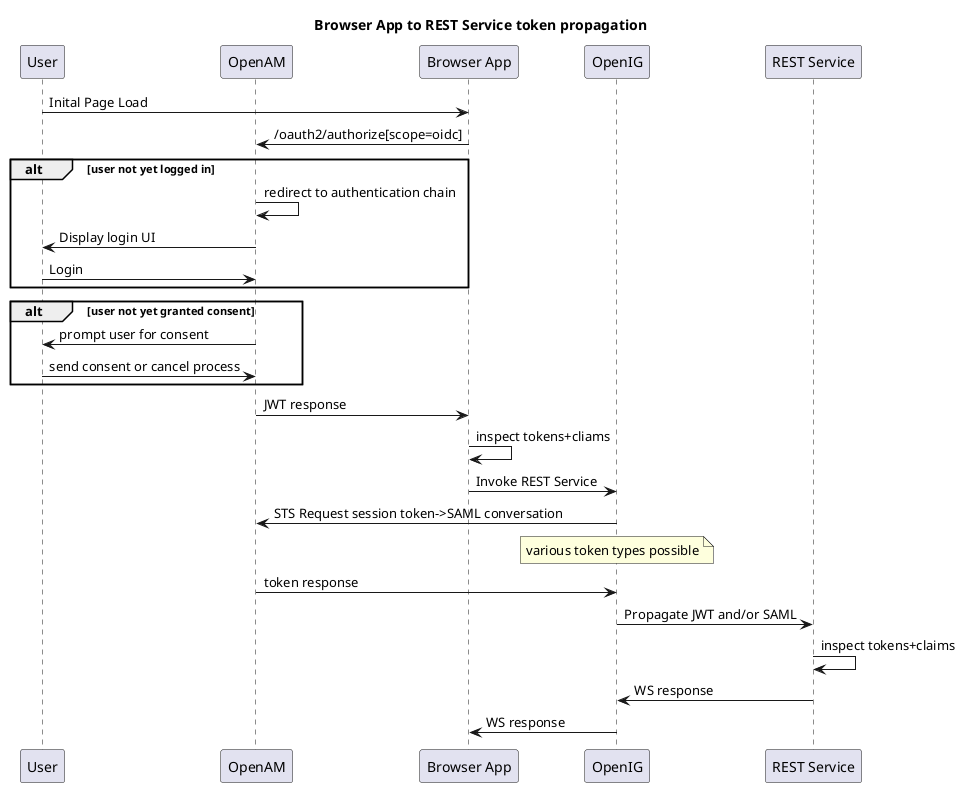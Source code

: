 @startuml

title Browser App to REST Service token propagation

participant User
participant OpenAM
participant "Browser App" as app
participant OpenIG
participant "REST Service" as rest

User->app: Inital Page Load
app->OpenAM: /oauth2/authorize[scope=oidc]
alt user not yet logged in
   OpenAM->OpenAM: redirect to authentication chain
   OpenAM->User: Display login UI
   User->OpenAM: Login
end
alt user not yet granted consent
  OpenAM->User: prompt user for consent
  User->OpenAM: send consent or cancel process
end

OpenAM->app: JWT response
app->app: inspect tokens+cliams
app->OpenIG: Invoke REST Service
OpenIG->OpenAM: STS Request session token->SAML conversation

note over OpenIG: various token types possible

OpenAM->OpenIG: token response
OpenIG->rest: Propagate JWT and/or SAML
rest->rest: inspect tokens+claims
rest->OpenIG: WS response
OpenIG->app: WS response

@enduml